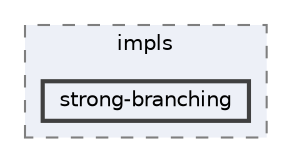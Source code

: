 digraph "/home/runner/work/idol/idol/lib/include/idol/mixed-integer/optimizers/branch-and-bound/branching-rules/impls/strong-branching"
{
 // LATEX_PDF_SIZE
  bgcolor="transparent";
  edge [fontname=Helvetica,fontsize=10,labelfontname=Helvetica,labelfontsize=10];
  node [fontname=Helvetica,fontsize=10,shape=box,height=0.2,width=0.4];
  compound=true
  subgraph clusterdir_4871f3a760a25f76f27428aaf98c760a {
    graph [ bgcolor="#edf0f7", pencolor="grey50", label="impls", fontname=Helvetica,fontsize=10 style="filled,dashed", URL="dir_4871f3a760a25f76f27428aaf98c760a.html",tooltip=""]
  dir_d4b5ee6a9f5bfb9cce60d6005e39dfeb [label="strong-branching", fillcolor="#edf0f7", color="grey25", style="filled,bold", URL="dir_d4b5ee6a9f5bfb9cce60d6005e39dfeb.html",tooltip=""];
  }
}
